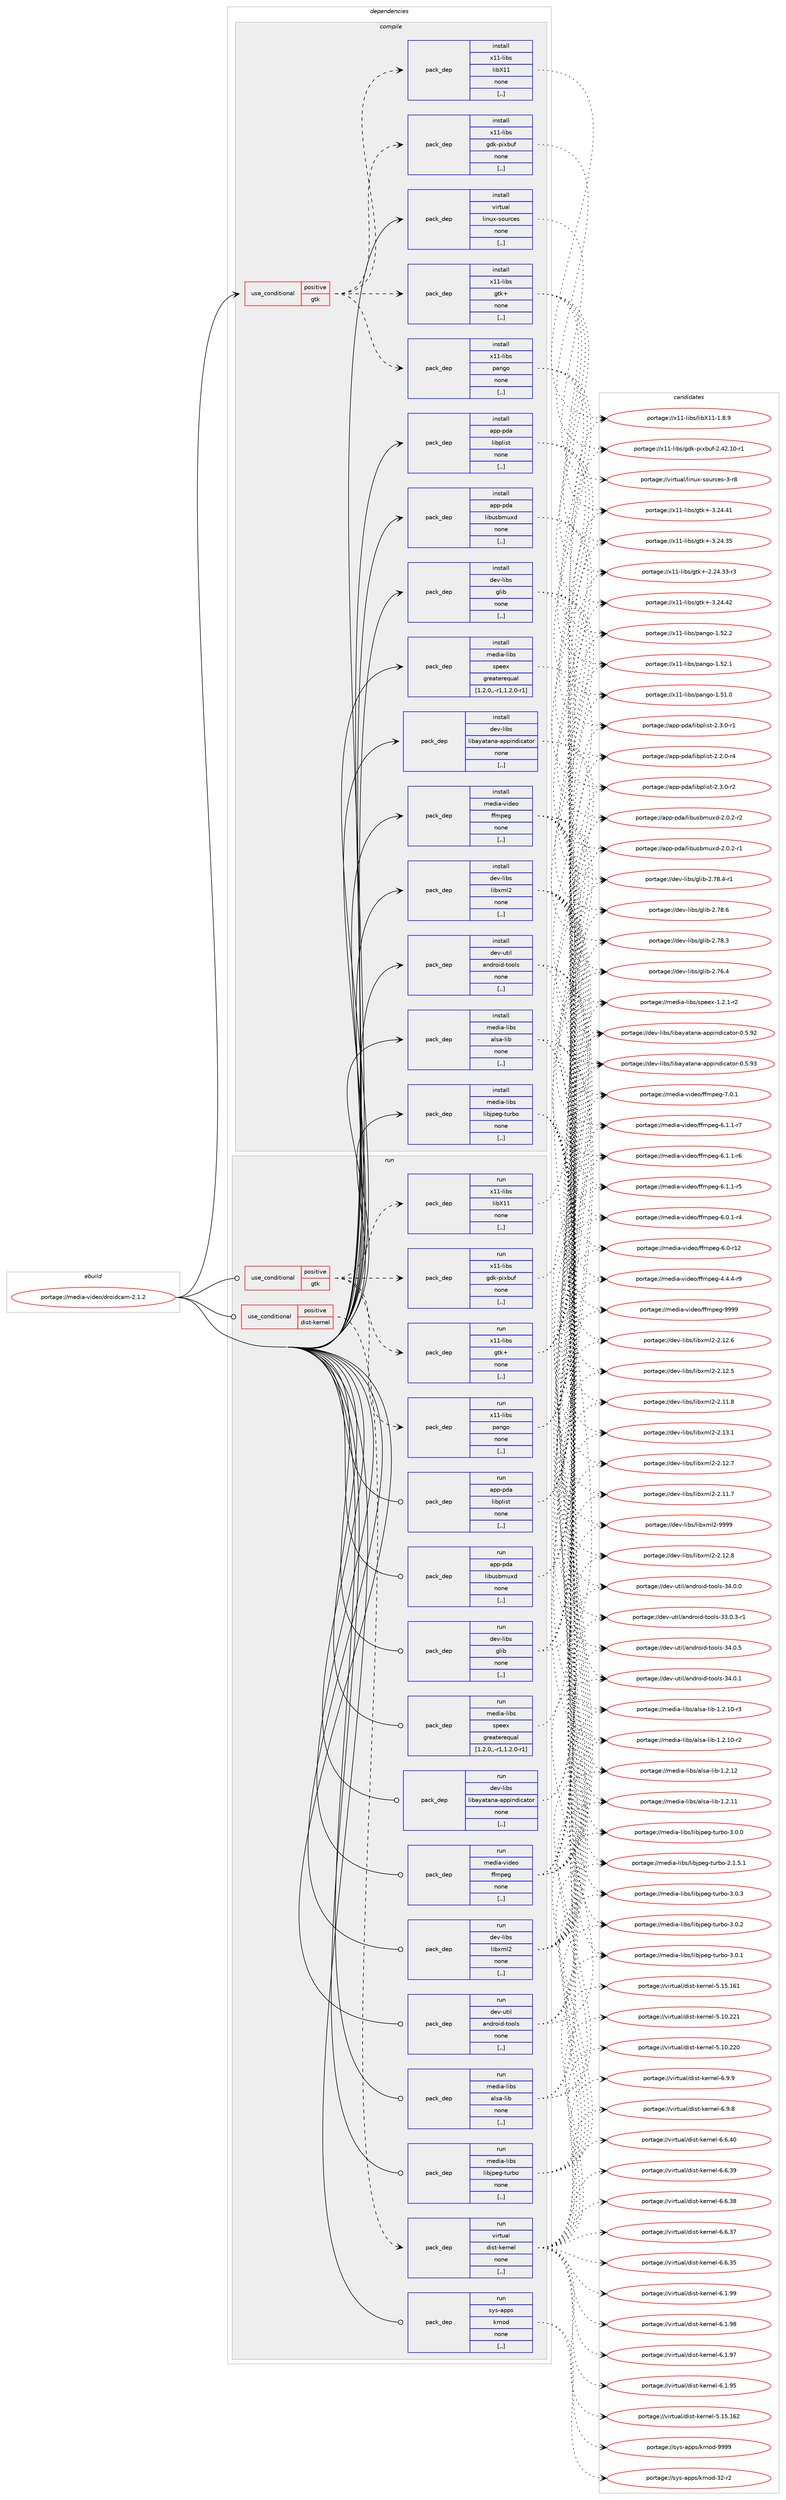 digraph prolog {

# *************
# Graph options
# *************

newrank=true;
concentrate=true;
compound=true;
graph [rankdir=LR,fontname=Helvetica,fontsize=10,ranksep=1.5];#, ranksep=2.5, nodesep=0.2];
edge  [arrowhead=vee];
node  [fontname=Helvetica,fontsize=10];

# **********
# The ebuild
# **********

subgraph cluster_leftcol {
color=gray;
rank=same;
label=<<i>ebuild</i>>;
id [label="portage://media-video/droidcam-2.1.2", color=red, width=4, href="../media-video/droidcam-2.1.2.svg"];
}

# ****************
# The dependencies
# ****************

subgraph cluster_midcol {
color=gray;
label=<<i>dependencies</i>>;
subgraph cluster_compile {
fillcolor="#eeeeee";
style=filled;
label=<<i>compile</i>>;
subgraph cond82043 {
dependency323003 [label=<<TABLE BORDER="0" CELLBORDER="1" CELLSPACING="0" CELLPADDING="4"><TR><TD ROWSPAN="3" CELLPADDING="10">use_conditional</TD></TR><TR><TD>positive</TD></TR><TR><TD>gtk</TD></TR></TABLE>>, shape=none, color=red];
subgraph pack238445 {
dependency323004 [label=<<TABLE BORDER="0" CELLBORDER="1" CELLSPACING="0" CELLPADDING="4" WIDTH="220"><TR><TD ROWSPAN="6" CELLPADDING="30">pack_dep</TD></TR><TR><TD WIDTH="110">install</TD></TR><TR><TD>x11-libs</TD></TR><TR><TD>gdk-pixbuf</TD></TR><TR><TD>none</TD></TR><TR><TD>[,,]</TD></TR></TABLE>>, shape=none, color=blue];
}
dependency323003:e -> dependency323004:w [weight=20,style="dashed",arrowhead="vee"];
subgraph pack238446 {
dependency323005 [label=<<TABLE BORDER="0" CELLBORDER="1" CELLSPACING="0" CELLPADDING="4" WIDTH="220"><TR><TD ROWSPAN="6" CELLPADDING="30">pack_dep</TD></TR><TR><TD WIDTH="110">install</TD></TR><TR><TD>x11-libs</TD></TR><TR><TD>gtk+</TD></TR><TR><TD>none</TD></TR><TR><TD>[,,]</TD></TR></TABLE>>, shape=none, color=blue];
}
dependency323003:e -> dependency323005:w [weight=20,style="dashed",arrowhead="vee"];
subgraph pack238447 {
dependency323006 [label=<<TABLE BORDER="0" CELLBORDER="1" CELLSPACING="0" CELLPADDING="4" WIDTH="220"><TR><TD ROWSPAN="6" CELLPADDING="30">pack_dep</TD></TR><TR><TD WIDTH="110">install</TD></TR><TR><TD>x11-libs</TD></TR><TR><TD>libX11</TD></TR><TR><TD>none</TD></TR><TR><TD>[,,]</TD></TR></TABLE>>, shape=none, color=blue];
}
dependency323003:e -> dependency323006:w [weight=20,style="dashed",arrowhead="vee"];
subgraph pack238448 {
dependency323007 [label=<<TABLE BORDER="0" CELLBORDER="1" CELLSPACING="0" CELLPADDING="4" WIDTH="220"><TR><TD ROWSPAN="6" CELLPADDING="30">pack_dep</TD></TR><TR><TD WIDTH="110">install</TD></TR><TR><TD>x11-libs</TD></TR><TR><TD>pango</TD></TR><TR><TD>none</TD></TR><TR><TD>[,,]</TD></TR></TABLE>>, shape=none, color=blue];
}
dependency323003:e -> dependency323007:w [weight=20,style="dashed",arrowhead="vee"];
}
id:e -> dependency323003:w [weight=20,style="solid",arrowhead="vee"];
subgraph pack238449 {
dependency323008 [label=<<TABLE BORDER="0" CELLBORDER="1" CELLSPACING="0" CELLPADDING="4" WIDTH="220"><TR><TD ROWSPAN="6" CELLPADDING="30">pack_dep</TD></TR><TR><TD WIDTH="110">install</TD></TR><TR><TD>app-pda</TD></TR><TR><TD>libplist</TD></TR><TR><TD>none</TD></TR><TR><TD>[,,]</TD></TR></TABLE>>, shape=none, color=blue];
}
id:e -> dependency323008:w [weight=20,style="solid",arrowhead="vee"];
subgraph pack238450 {
dependency323009 [label=<<TABLE BORDER="0" CELLBORDER="1" CELLSPACING="0" CELLPADDING="4" WIDTH="220"><TR><TD ROWSPAN="6" CELLPADDING="30">pack_dep</TD></TR><TR><TD WIDTH="110">install</TD></TR><TR><TD>app-pda</TD></TR><TR><TD>libusbmuxd</TD></TR><TR><TD>none</TD></TR><TR><TD>[,,]</TD></TR></TABLE>>, shape=none, color=blue];
}
id:e -> dependency323009:w [weight=20,style="solid",arrowhead="vee"];
subgraph pack238451 {
dependency323010 [label=<<TABLE BORDER="0" CELLBORDER="1" CELLSPACING="0" CELLPADDING="4" WIDTH="220"><TR><TD ROWSPAN="6" CELLPADDING="30">pack_dep</TD></TR><TR><TD WIDTH="110">install</TD></TR><TR><TD>dev-libs</TD></TR><TR><TD>glib</TD></TR><TR><TD>none</TD></TR><TR><TD>[,,]</TD></TR></TABLE>>, shape=none, color=blue];
}
id:e -> dependency323010:w [weight=20,style="solid",arrowhead="vee"];
subgraph pack238452 {
dependency323011 [label=<<TABLE BORDER="0" CELLBORDER="1" CELLSPACING="0" CELLPADDING="4" WIDTH="220"><TR><TD ROWSPAN="6" CELLPADDING="30">pack_dep</TD></TR><TR><TD WIDTH="110">install</TD></TR><TR><TD>dev-libs</TD></TR><TR><TD>libayatana-appindicator</TD></TR><TR><TD>none</TD></TR><TR><TD>[,,]</TD></TR></TABLE>>, shape=none, color=blue];
}
id:e -> dependency323011:w [weight=20,style="solid",arrowhead="vee"];
subgraph pack238453 {
dependency323012 [label=<<TABLE BORDER="0" CELLBORDER="1" CELLSPACING="0" CELLPADDING="4" WIDTH="220"><TR><TD ROWSPAN="6" CELLPADDING="30">pack_dep</TD></TR><TR><TD WIDTH="110">install</TD></TR><TR><TD>dev-libs</TD></TR><TR><TD>libxml2</TD></TR><TR><TD>none</TD></TR><TR><TD>[,,]</TD></TR></TABLE>>, shape=none, color=blue];
}
id:e -> dependency323012:w [weight=20,style="solid",arrowhead="vee"];
subgraph pack238454 {
dependency323013 [label=<<TABLE BORDER="0" CELLBORDER="1" CELLSPACING="0" CELLPADDING="4" WIDTH="220"><TR><TD ROWSPAN="6" CELLPADDING="30">pack_dep</TD></TR><TR><TD WIDTH="110">install</TD></TR><TR><TD>dev-util</TD></TR><TR><TD>android-tools</TD></TR><TR><TD>none</TD></TR><TR><TD>[,,]</TD></TR></TABLE>>, shape=none, color=blue];
}
id:e -> dependency323013:w [weight=20,style="solid",arrowhead="vee"];
subgraph pack238455 {
dependency323014 [label=<<TABLE BORDER="0" CELLBORDER="1" CELLSPACING="0" CELLPADDING="4" WIDTH="220"><TR><TD ROWSPAN="6" CELLPADDING="30">pack_dep</TD></TR><TR><TD WIDTH="110">install</TD></TR><TR><TD>media-libs</TD></TR><TR><TD>alsa-lib</TD></TR><TR><TD>none</TD></TR><TR><TD>[,,]</TD></TR></TABLE>>, shape=none, color=blue];
}
id:e -> dependency323014:w [weight=20,style="solid",arrowhead="vee"];
subgraph pack238456 {
dependency323015 [label=<<TABLE BORDER="0" CELLBORDER="1" CELLSPACING="0" CELLPADDING="4" WIDTH="220"><TR><TD ROWSPAN="6" CELLPADDING="30">pack_dep</TD></TR><TR><TD WIDTH="110">install</TD></TR><TR><TD>media-libs</TD></TR><TR><TD>libjpeg-turbo</TD></TR><TR><TD>none</TD></TR><TR><TD>[,,]</TD></TR></TABLE>>, shape=none, color=blue];
}
id:e -> dependency323015:w [weight=20,style="solid",arrowhead="vee"];
subgraph pack238457 {
dependency323016 [label=<<TABLE BORDER="0" CELLBORDER="1" CELLSPACING="0" CELLPADDING="4" WIDTH="220"><TR><TD ROWSPAN="6" CELLPADDING="30">pack_dep</TD></TR><TR><TD WIDTH="110">install</TD></TR><TR><TD>media-libs</TD></TR><TR><TD>speex</TD></TR><TR><TD>greaterequal</TD></TR><TR><TD>[1.2.0,,-r1,1.2.0-r1]</TD></TR></TABLE>>, shape=none, color=blue];
}
id:e -> dependency323016:w [weight=20,style="solid",arrowhead="vee"];
subgraph pack238458 {
dependency323017 [label=<<TABLE BORDER="0" CELLBORDER="1" CELLSPACING="0" CELLPADDING="4" WIDTH="220"><TR><TD ROWSPAN="6" CELLPADDING="30">pack_dep</TD></TR><TR><TD WIDTH="110">install</TD></TR><TR><TD>media-video</TD></TR><TR><TD>ffmpeg</TD></TR><TR><TD>none</TD></TR><TR><TD>[,,]</TD></TR></TABLE>>, shape=none, color=blue];
}
id:e -> dependency323017:w [weight=20,style="solid",arrowhead="vee"];
subgraph pack238459 {
dependency323018 [label=<<TABLE BORDER="0" CELLBORDER="1" CELLSPACING="0" CELLPADDING="4" WIDTH="220"><TR><TD ROWSPAN="6" CELLPADDING="30">pack_dep</TD></TR><TR><TD WIDTH="110">install</TD></TR><TR><TD>virtual</TD></TR><TR><TD>linux-sources</TD></TR><TR><TD>none</TD></TR><TR><TD>[,,]</TD></TR></TABLE>>, shape=none, color=blue];
}
id:e -> dependency323018:w [weight=20,style="solid",arrowhead="vee"];
}
subgraph cluster_compileandrun {
fillcolor="#eeeeee";
style=filled;
label=<<i>compile and run</i>>;
}
subgraph cluster_run {
fillcolor="#eeeeee";
style=filled;
label=<<i>run</i>>;
subgraph cond82044 {
dependency323019 [label=<<TABLE BORDER="0" CELLBORDER="1" CELLSPACING="0" CELLPADDING="4"><TR><TD ROWSPAN="3" CELLPADDING="10">use_conditional</TD></TR><TR><TD>positive</TD></TR><TR><TD>dist-kernel</TD></TR></TABLE>>, shape=none, color=red];
subgraph pack238460 {
dependency323020 [label=<<TABLE BORDER="0" CELLBORDER="1" CELLSPACING="0" CELLPADDING="4" WIDTH="220"><TR><TD ROWSPAN="6" CELLPADDING="30">pack_dep</TD></TR><TR><TD WIDTH="110">run</TD></TR><TR><TD>virtual</TD></TR><TR><TD>dist-kernel</TD></TR><TR><TD>none</TD></TR><TR><TD>[,,]</TD></TR></TABLE>>, shape=none, color=blue];
}
dependency323019:e -> dependency323020:w [weight=20,style="dashed",arrowhead="vee"];
}
id:e -> dependency323019:w [weight=20,style="solid",arrowhead="odot"];
subgraph cond82045 {
dependency323021 [label=<<TABLE BORDER="0" CELLBORDER="1" CELLSPACING="0" CELLPADDING="4"><TR><TD ROWSPAN="3" CELLPADDING="10">use_conditional</TD></TR><TR><TD>positive</TD></TR><TR><TD>gtk</TD></TR></TABLE>>, shape=none, color=red];
subgraph pack238461 {
dependency323022 [label=<<TABLE BORDER="0" CELLBORDER="1" CELLSPACING="0" CELLPADDING="4" WIDTH="220"><TR><TD ROWSPAN="6" CELLPADDING="30">pack_dep</TD></TR><TR><TD WIDTH="110">run</TD></TR><TR><TD>x11-libs</TD></TR><TR><TD>gdk-pixbuf</TD></TR><TR><TD>none</TD></TR><TR><TD>[,,]</TD></TR></TABLE>>, shape=none, color=blue];
}
dependency323021:e -> dependency323022:w [weight=20,style="dashed",arrowhead="vee"];
subgraph pack238462 {
dependency323023 [label=<<TABLE BORDER="0" CELLBORDER="1" CELLSPACING="0" CELLPADDING="4" WIDTH="220"><TR><TD ROWSPAN="6" CELLPADDING="30">pack_dep</TD></TR><TR><TD WIDTH="110">run</TD></TR><TR><TD>x11-libs</TD></TR><TR><TD>gtk+</TD></TR><TR><TD>none</TD></TR><TR><TD>[,,]</TD></TR></TABLE>>, shape=none, color=blue];
}
dependency323021:e -> dependency323023:w [weight=20,style="dashed",arrowhead="vee"];
subgraph pack238463 {
dependency323024 [label=<<TABLE BORDER="0" CELLBORDER="1" CELLSPACING="0" CELLPADDING="4" WIDTH="220"><TR><TD ROWSPAN="6" CELLPADDING="30">pack_dep</TD></TR><TR><TD WIDTH="110">run</TD></TR><TR><TD>x11-libs</TD></TR><TR><TD>libX11</TD></TR><TR><TD>none</TD></TR><TR><TD>[,,]</TD></TR></TABLE>>, shape=none, color=blue];
}
dependency323021:e -> dependency323024:w [weight=20,style="dashed",arrowhead="vee"];
subgraph pack238464 {
dependency323025 [label=<<TABLE BORDER="0" CELLBORDER="1" CELLSPACING="0" CELLPADDING="4" WIDTH="220"><TR><TD ROWSPAN="6" CELLPADDING="30">pack_dep</TD></TR><TR><TD WIDTH="110">run</TD></TR><TR><TD>x11-libs</TD></TR><TR><TD>pango</TD></TR><TR><TD>none</TD></TR><TR><TD>[,,]</TD></TR></TABLE>>, shape=none, color=blue];
}
dependency323021:e -> dependency323025:w [weight=20,style="dashed",arrowhead="vee"];
}
id:e -> dependency323021:w [weight=20,style="solid",arrowhead="odot"];
subgraph pack238465 {
dependency323026 [label=<<TABLE BORDER="0" CELLBORDER="1" CELLSPACING="0" CELLPADDING="4" WIDTH="220"><TR><TD ROWSPAN="6" CELLPADDING="30">pack_dep</TD></TR><TR><TD WIDTH="110">run</TD></TR><TR><TD>app-pda</TD></TR><TR><TD>libplist</TD></TR><TR><TD>none</TD></TR><TR><TD>[,,]</TD></TR></TABLE>>, shape=none, color=blue];
}
id:e -> dependency323026:w [weight=20,style="solid",arrowhead="odot"];
subgraph pack238466 {
dependency323027 [label=<<TABLE BORDER="0" CELLBORDER="1" CELLSPACING="0" CELLPADDING="4" WIDTH="220"><TR><TD ROWSPAN="6" CELLPADDING="30">pack_dep</TD></TR><TR><TD WIDTH="110">run</TD></TR><TR><TD>app-pda</TD></TR><TR><TD>libusbmuxd</TD></TR><TR><TD>none</TD></TR><TR><TD>[,,]</TD></TR></TABLE>>, shape=none, color=blue];
}
id:e -> dependency323027:w [weight=20,style="solid",arrowhead="odot"];
subgraph pack238467 {
dependency323028 [label=<<TABLE BORDER="0" CELLBORDER="1" CELLSPACING="0" CELLPADDING="4" WIDTH="220"><TR><TD ROWSPAN="6" CELLPADDING="30">pack_dep</TD></TR><TR><TD WIDTH="110">run</TD></TR><TR><TD>dev-libs</TD></TR><TR><TD>glib</TD></TR><TR><TD>none</TD></TR><TR><TD>[,,]</TD></TR></TABLE>>, shape=none, color=blue];
}
id:e -> dependency323028:w [weight=20,style="solid",arrowhead="odot"];
subgraph pack238468 {
dependency323029 [label=<<TABLE BORDER="0" CELLBORDER="1" CELLSPACING="0" CELLPADDING="4" WIDTH="220"><TR><TD ROWSPAN="6" CELLPADDING="30">pack_dep</TD></TR><TR><TD WIDTH="110">run</TD></TR><TR><TD>dev-libs</TD></TR><TR><TD>libayatana-appindicator</TD></TR><TR><TD>none</TD></TR><TR><TD>[,,]</TD></TR></TABLE>>, shape=none, color=blue];
}
id:e -> dependency323029:w [weight=20,style="solid",arrowhead="odot"];
subgraph pack238469 {
dependency323030 [label=<<TABLE BORDER="0" CELLBORDER="1" CELLSPACING="0" CELLPADDING="4" WIDTH="220"><TR><TD ROWSPAN="6" CELLPADDING="30">pack_dep</TD></TR><TR><TD WIDTH="110">run</TD></TR><TR><TD>dev-libs</TD></TR><TR><TD>libxml2</TD></TR><TR><TD>none</TD></TR><TR><TD>[,,]</TD></TR></TABLE>>, shape=none, color=blue];
}
id:e -> dependency323030:w [weight=20,style="solid",arrowhead="odot"];
subgraph pack238470 {
dependency323031 [label=<<TABLE BORDER="0" CELLBORDER="1" CELLSPACING="0" CELLPADDING="4" WIDTH="220"><TR><TD ROWSPAN="6" CELLPADDING="30">pack_dep</TD></TR><TR><TD WIDTH="110">run</TD></TR><TR><TD>dev-util</TD></TR><TR><TD>android-tools</TD></TR><TR><TD>none</TD></TR><TR><TD>[,,]</TD></TR></TABLE>>, shape=none, color=blue];
}
id:e -> dependency323031:w [weight=20,style="solid",arrowhead="odot"];
subgraph pack238471 {
dependency323032 [label=<<TABLE BORDER="0" CELLBORDER="1" CELLSPACING="0" CELLPADDING="4" WIDTH="220"><TR><TD ROWSPAN="6" CELLPADDING="30">pack_dep</TD></TR><TR><TD WIDTH="110">run</TD></TR><TR><TD>media-libs</TD></TR><TR><TD>alsa-lib</TD></TR><TR><TD>none</TD></TR><TR><TD>[,,]</TD></TR></TABLE>>, shape=none, color=blue];
}
id:e -> dependency323032:w [weight=20,style="solid",arrowhead="odot"];
subgraph pack238472 {
dependency323033 [label=<<TABLE BORDER="0" CELLBORDER="1" CELLSPACING="0" CELLPADDING="4" WIDTH="220"><TR><TD ROWSPAN="6" CELLPADDING="30">pack_dep</TD></TR><TR><TD WIDTH="110">run</TD></TR><TR><TD>media-libs</TD></TR><TR><TD>libjpeg-turbo</TD></TR><TR><TD>none</TD></TR><TR><TD>[,,]</TD></TR></TABLE>>, shape=none, color=blue];
}
id:e -> dependency323033:w [weight=20,style="solid",arrowhead="odot"];
subgraph pack238473 {
dependency323034 [label=<<TABLE BORDER="0" CELLBORDER="1" CELLSPACING="0" CELLPADDING="4" WIDTH="220"><TR><TD ROWSPAN="6" CELLPADDING="30">pack_dep</TD></TR><TR><TD WIDTH="110">run</TD></TR><TR><TD>media-libs</TD></TR><TR><TD>speex</TD></TR><TR><TD>greaterequal</TD></TR><TR><TD>[1.2.0,,-r1,1.2.0-r1]</TD></TR></TABLE>>, shape=none, color=blue];
}
id:e -> dependency323034:w [weight=20,style="solid",arrowhead="odot"];
subgraph pack238474 {
dependency323035 [label=<<TABLE BORDER="0" CELLBORDER="1" CELLSPACING="0" CELLPADDING="4" WIDTH="220"><TR><TD ROWSPAN="6" CELLPADDING="30">pack_dep</TD></TR><TR><TD WIDTH="110">run</TD></TR><TR><TD>media-video</TD></TR><TR><TD>ffmpeg</TD></TR><TR><TD>none</TD></TR><TR><TD>[,,]</TD></TR></TABLE>>, shape=none, color=blue];
}
id:e -> dependency323035:w [weight=20,style="solid",arrowhead="odot"];
subgraph pack238475 {
dependency323036 [label=<<TABLE BORDER="0" CELLBORDER="1" CELLSPACING="0" CELLPADDING="4" WIDTH="220"><TR><TD ROWSPAN="6" CELLPADDING="30">pack_dep</TD></TR><TR><TD WIDTH="110">run</TD></TR><TR><TD>sys-apps</TD></TR><TR><TD>kmod</TD></TR><TR><TD>none</TD></TR><TR><TD>[,,]</TD></TR></TABLE>>, shape=none, color=blue];
}
id:e -> dependency323036:w [weight=20,style="solid",arrowhead="odot"];
}
}

# **************
# The candidates
# **************

subgraph cluster_choices {
rank=same;
color=gray;
label=<<i>candidates</i>>;

subgraph choice238445 {
color=black;
nodesep=1;
choice1204949451081059811547103100107451121051209811710245504652504649484511449 [label="portage://x11-libs/gdk-pixbuf-2.42.10-r1", color=red, width=4,href="../x11-libs/gdk-pixbuf-2.42.10-r1.svg"];
dependency323004:e -> choice1204949451081059811547103100107451121051209811710245504652504649484511449:w [style=dotted,weight="100"];
}
subgraph choice238446 {
color=black;
nodesep=1;
choice1204949451081059811547103116107434551465052465250 [label="portage://x11-libs/gtk+-3.24.42", color=red, width=4,href="../x11-libs/gtk+-3.24.42.svg"];
choice1204949451081059811547103116107434551465052465249 [label="portage://x11-libs/gtk+-3.24.41", color=red, width=4,href="../x11-libs/gtk+-3.24.41.svg"];
choice1204949451081059811547103116107434551465052465153 [label="portage://x11-libs/gtk+-3.24.35", color=red, width=4,href="../x11-libs/gtk+-3.24.35.svg"];
choice12049494510810598115471031161074345504650524651514511451 [label="portage://x11-libs/gtk+-2.24.33-r3", color=red, width=4,href="../x11-libs/gtk+-2.24.33-r3.svg"];
dependency323005:e -> choice1204949451081059811547103116107434551465052465250:w [style=dotted,weight="100"];
dependency323005:e -> choice1204949451081059811547103116107434551465052465249:w [style=dotted,weight="100"];
dependency323005:e -> choice1204949451081059811547103116107434551465052465153:w [style=dotted,weight="100"];
dependency323005:e -> choice12049494510810598115471031161074345504650524651514511451:w [style=dotted,weight="100"];
}
subgraph choice238447 {
color=black;
nodesep=1;
choice120494945108105981154710810598884949454946564657 [label="portage://x11-libs/libX11-1.8.9", color=red, width=4,href="../x11-libs/libX11-1.8.9.svg"];
dependency323006:e -> choice120494945108105981154710810598884949454946564657:w [style=dotted,weight="100"];
}
subgraph choice238448 {
color=black;
nodesep=1;
choice12049494510810598115471129711010311145494653504650 [label="portage://x11-libs/pango-1.52.2", color=red, width=4,href="../x11-libs/pango-1.52.2.svg"];
choice12049494510810598115471129711010311145494653504649 [label="portage://x11-libs/pango-1.52.1", color=red, width=4,href="../x11-libs/pango-1.52.1.svg"];
choice12049494510810598115471129711010311145494653494648 [label="portage://x11-libs/pango-1.51.0", color=red, width=4,href="../x11-libs/pango-1.51.0.svg"];
dependency323007:e -> choice12049494510810598115471129711010311145494653504650:w [style=dotted,weight="100"];
dependency323007:e -> choice12049494510810598115471129711010311145494653504649:w [style=dotted,weight="100"];
dependency323007:e -> choice12049494510810598115471129711010311145494653494648:w [style=dotted,weight="100"];
}
subgraph choice238449 {
color=black;
nodesep=1;
choice97112112451121009747108105981121081051151164550465146484511450 [label="portage://app-pda/libplist-2.3.0-r2", color=red, width=4,href="../app-pda/libplist-2.3.0-r2.svg"];
choice97112112451121009747108105981121081051151164550465146484511449 [label="portage://app-pda/libplist-2.3.0-r1", color=red, width=4,href="../app-pda/libplist-2.3.0-r1.svg"];
choice97112112451121009747108105981121081051151164550465046484511452 [label="portage://app-pda/libplist-2.2.0-r4", color=red, width=4,href="../app-pda/libplist-2.2.0-r4.svg"];
dependency323008:e -> choice97112112451121009747108105981121081051151164550465146484511450:w [style=dotted,weight="100"];
dependency323008:e -> choice97112112451121009747108105981121081051151164550465146484511449:w [style=dotted,weight="100"];
dependency323008:e -> choice97112112451121009747108105981121081051151164550465046484511452:w [style=dotted,weight="100"];
}
subgraph choice238450 {
color=black;
nodesep=1;
choice9711211245112100974710810598117115981091171201004550464846504511450 [label="portage://app-pda/libusbmuxd-2.0.2-r2", color=red, width=4,href="../app-pda/libusbmuxd-2.0.2-r2.svg"];
choice9711211245112100974710810598117115981091171201004550464846504511449 [label="portage://app-pda/libusbmuxd-2.0.2-r1", color=red, width=4,href="../app-pda/libusbmuxd-2.0.2-r1.svg"];
dependency323009:e -> choice9711211245112100974710810598117115981091171201004550464846504511450:w [style=dotted,weight="100"];
dependency323009:e -> choice9711211245112100974710810598117115981091171201004550464846504511449:w [style=dotted,weight="100"];
}
subgraph choice238451 {
color=black;
nodesep=1;
choice1001011184510810598115471031081059845504655564654 [label="portage://dev-libs/glib-2.78.6", color=red, width=4,href="../dev-libs/glib-2.78.6.svg"];
choice10010111845108105981154710310810598455046555646524511449 [label="portage://dev-libs/glib-2.78.4-r1", color=red, width=4,href="../dev-libs/glib-2.78.4-r1.svg"];
choice1001011184510810598115471031081059845504655564651 [label="portage://dev-libs/glib-2.78.3", color=red, width=4,href="../dev-libs/glib-2.78.3.svg"];
choice1001011184510810598115471031081059845504655544652 [label="portage://dev-libs/glib-2.76.4", color=red, width=4,href="../dev-libs/glib-2.76.4.svg"];
dependency323010:e -> choice1001011184510810598115471031081059845504655564654:w [style=dotted,weight="100"];
dependency323010:e -> choice10010111845108105981154710310810598455046555646524511449:w [style=dotted,weight="100"];
dependency323010:e -> choice1001011184510810598115471031081059845504655564651:w [style=dotted,weight="100"];
dependency323010:e -> choice1001011184510810598115471031081059845504655544652:w [style=dotted,weight="100"];
}
subgraph choice238452 {
color=black;
nodesep=1;
choice10010111845108105981154710810598971219711697110974597112112105110100105999711611111445484653465751 [label="portage://dev-libs/libayatana-appindicator-0.5.93", color=red, width=4,href="../dev-libs/libayatana-appindicator-0.5.93.svg"];
choice10010111845108105981154710810598971219711697110974597112112105110100105999711611111445484653465750 [label="portage://dev-libs/libayatana-appindicator-0.5.92", color=red, width=4,href="../dev-libs/libayatana-appindicator-0.5.92.svg"];
dependency323011:e -> choice10010111845108105981154710810598971219711697110974597112112105110100105999711611111445484653465751:w [style=dotted,weight="100"];
dependency323011:e -> choice10010111845108105981154710810598971219711697110974597112112105110100105999711611111445484653465750:w [style=dotted,weight="100"];
}
subgraph choice238453 {
color=black;
nodesep=1;
choice10010111845108105981154710810598120109108504557575757 [label="portage://dev-libs/libxml2-9999", color=red, width=4,href="../dev-libs/libxml2-9999.svg"];
choice100101118451081059811547108105981201091085045504649514649 [label="portage://dev-libs/libxml2-2.13.1", color=red, width=4,href="../dev-libs/libxml2-2.13.1.svg"];
choice100101118451081059811547108105981201091085045504649504656 [label="portage://dev-libs/libxml2-2.12.8", color=red, width=4,href="../dev-libs/libxml2-2.12.8.svg"];
choice100101118451081059811547108105981201091085045504649504655 [label="portage://dev-libs/libxml2-2.12.7", color=red, width=4,href="../dev-libs/libxml2-2.12.7.svg"];
choice100101118451081059811547108105981201091085045504649504654 [label="portage://dev-libs/libxml2-2.12.6", color=red, width=4,href="../dev-libs/libxml2-2.12.6.svg"];
choice100101118451081059811547108105981201091085045504649504653 [label="portage://dev-libs/libxml2-2.12.5", color=red, width=4,href="../dev-libs/libxml2-2.12.5.svg"];
choice100101118451081059811547108105981201091085045504649494656 [label="portage://dev-libs/libxml2-2.11.8", color=red, width=4,href="../dev-libs/libxml2-2.11.8.svg"];
choice100101118451081059811547108105981201091085045504649494655 [label="portage://dev-libs/libxml2-2.11.7", color=red, width=4,href="../dev-libs/libxml2-2.11.7.svg"];
dependency323012:e -> choice10010111845108105981154710810598120109108504557575757:w [style=dotted,weight="100"];
dependency323012:e -> choice100101118451081059811547108105981201091085045504649514649:w [style=dotted,weight="100"];
dependency323012:e -> choice100101118451081059811547108105981201091085045504649504656:w [style=dotted,weight="100"];
dependency323012:e -> choice100101118451081059811547108105981201091085045504649504655:w [style=dotted,weight="100"];
dependency323012:e -> choice100101118451081059811547108105981201091085045504649504654:w [style=dotted,weight="100"];
dependency323012:e -> choice100101118451081059811547108105981201091085045504649504653:w [style=dotted,weight="100"];
dependency323012:e -> choice100101118451081059811547108105981201091085045504649494656:w [style=dotted,weight="100"];
dependency323012:e -> choice100101118451081059811547108105981201091085045504649494655:w [style=dotted,weight="100"];
}
subgraph choice238454 {
color=black;
nodesep=1;
choice1001011184511711610510847971101001141111051004511611111110811545515246484653 [label="portage://dev-util/android-tools-34.0.5", color=red, width=4,href="../dev-util/android-tools-34.0.5.svg"];
choice1001011184511711610510847971101001141111051004511611111110811545515246484649 [label="portage://dev-util/android-tools-34.0.1", color=red, width=4,href="../dev-util/android-tools-34.0.1.svg"];
choice1001011184511711610510847971101001141111051004511611111110811545515246484648 [label="portage://dev-util/android-tools-34.0.0", color=red, width=4,href="../dev-util/android-tools-34.0.0.svg"];
choice10010111845117116105108479711010011411110510045116111111108115455151464846514511449 [label="portage://dev-util/android-tools-33.0.3-r1", color=red, width=4,href="../dev-util/android-tools-33.0.3-r1.svg"];
dependency323013:e -> choice1001011184511711610510847971101001141111051004511611111110811545515246484653:w [style=dotted,weight="100"];
dependency323013:e -> choice1001011184511711610510847971101001141111051004511611111110811545515246484649:w [style=dotted,weight="100"];
dependency323013:e -> choice1001011184511711610510847971101001141111051004511611111110811545515246484648:w [style=dotted,weight="100"];
dependency323013:e -> choice10010111845117116105108479711010011411110510045116111111108115455151464846514511449:w [style=dotted,weight="100"];
}
subgraph choice238455 {
color=black;
nodesep=1;
choice109101100105974510810598115479710811597451081059845494650464950 [label="portage://media-libs/alsa-lib-1.2.12", color=red, width=4,href="../media-libs/alsa-lib-1.2.12.svg"];
choice109101100105974510810598115479710811597451081059845494650464949 [label="portage://media-libs/alsa-lib-1.2.11", color=red, width=4,href="../media-libs/alsa-lib-1.2.11.svg"];
choice1091011001059745108105981154797108115974510810598454946504649484511451 [label="portage://media-libs/alsa-lib-1.2.10-r3", color=red, width=4,href="../media-libs/alsa-lib-1.2.10-r3.svg"];
choice1091011001059745108105981154797108115974510810598454946504649484511450 [label="portage://media-libs/alsa-lib-1.2.10-r2", color=red, width=4,href="../media-libs/alsa-lib-1.2.10-r2.svg"];
dependency323014:e -> choice109101100105974510810598115479710811597451081059845494650464950:w [style=dotted,weight="100"];
dependency323014:e -> choice109101100105974510810598115479710811597451081059845494650464949:w [style=dotted,weight="100"];
dependency323014:e -> choice1091011001059745108105981154797108115974510810598454946504649484511451:w [style=dotted,weight="100"];
dependency323014:e -> choice1091011001059745108105981154797108115974510810598454946504649484511450:w [style=dotted,weight="100"];
}
subgraph choice238456 {
color=black;
nodesep=1;
choice10910110010597451081059811547108105981061121011034511611711498111455146484651 [label="portage://media-libs/libjpeg-turbo-3.0.3", color=red, width=4,href="../media-libs/libjpeg-turbo-3.0.3.svg"];
choice10910110010597451081059811547108105981061121011034511611711498111455146484650 [label="portage://media-libs/libjpeg-turbo-3.0.2", color=red, width=4,href="../media-libs/libjpeg-turbo-3.0.2.svg"];
choice10910110010597451081059811547108105981061121011034511611711498111455146484649 [label="portage://media-libs/libjpeg-turbo-3.0.1", color=red, width=4,href="../media-libs/libjpeg-turbo-3.0.1.svg"];
choice10910110010597451081059811547108105981061121011034511611711498111455146484648 [label="portage://media-libs/libjpeg-turbo-3.0.0", color=red, width=4,href="../media-libs/libjpeg-turbo-3.0.0.svg"];
choice109101100105974510810598115471081059810611210110345116117114981114550464946534649 [label="portage://media-libs/libjpeg-turbo-2.1.5.1", color=red, width=4,href="../media-libs/libjpeg-turbo-2.1.5.1.svg"];
dependency323015:e -> choice10910110010597451081059811547108105981061121011034511611711498111455146484651:w [style=dotted,weight="100"];
dependency323015:e -> choice10910110010597451081059811547108105981061121011034511611711498111455146484650:w [style=dotted,weight="100"];
dependency323015:e -> choice10910110010597451081059811547108105981061121011034511611711498111455146484649:w [style=dotted,weight="100"];
dependency323015:e -> choice10910110010597451081059811547108105981061121011034511611711498111455146484648:w [style=dotted,weight="100"];
dependency323015:e -> choice109101100105974510810598115471081059810611210110345116117114981114550464946534649:w [style=dotted,weight="100"];
}
subgraph choice238457 {
color=black;
nodesep=1;
choice109101100105974510810598115471151121011011204549465046494511450 [label="portage://media-libs/speex-1.2.1-r2", color=red, width=4,href="../media-libs/speex-1.2.1-r2.svg"];
dependency323016:e -> choice109101100105974510810598115471151121011011204549465046494511450:w [style=dotted,weight="100"];
}
subgraph choice238458 {
color=black;
nodesep=1;
choice1091011001059745118105100101111471021021091121011034557575757 [label="portage://media-video/ffmpeg-9999", color=red, width=4,href="../media-video/ffmpeg-9999.svg"];
choice109101100105974511810510010111147102102109112101103455546484649 [label="portage://media-video/ffmpeg-7.0.1", color=red, width=4,href="../media-video/ffmpeg-7.0.1.svg"];
choice1091011001059745118105100101111471021021091121011034554464946494511455 [label="portage://media-video/ffmpeg-6.1.1-r7", color=red, width=4,href="../media-video/ffmpeg-6.1.1-r7.svg"];
choice1091011001059745118105100101111471021021091121011034554464946494511454 [label="portage://media-video/ffmpeg-6.1.1-r6", color=red, width=4,href="../media-video/ffmpeg-6.1.1-r6.svg"];
choice1091011001059745118105100101111471021021091121011034554464946494511453 [label="portage://media-video/ffmpeg-6.1.1-r5", color=red, width=4,href="../media-video/ffmpeg-6.1.1-r5.svg"];
choice1091011001059745118105100101111471021021091121011034554464846494511452 [label="portage://media-video/ffmpeg-6.0.1-r4", color=red, width=4,href="../media-video/ffmpeg-6.0.1-r4.svg"];
choice10910110010597451181051001011114710210210911210110345544648451144950 [label="portage://media-video/ffmpeg-6.0-r12", color=red, width=4,href="../media-video/ffmpeg-6.0-r12.svg"];
choice1091011001059745118105100101111471021021091121011034552465246524511457 [label="portage://media-video/ffmpeg-4.4.4-r9", color=red, width=4,href="../media-video/ffmpeg-4.4.4-r9.svg"];
dependency323017:e -> choice1091011001059745118105100101111471021021091121011034557575757:w [style=dotted,weight="100"];
dependency323017:e -> choice109101100105974511810510010111147102102109112101103455546484649:w [style=dotted,weight="100"];
dependency323017:e -> choice1091011001059745118105100101111471021021091121011034554464946494511455:w [style=dotted,weight="100"];
dependency323017:e -> choice1091011001059745118105100101111471021021091121011034554464946494511454:w [style=dotted,weight="100"];
dependency323017:e -> choice1091011001059745118105100101111471021021091121011034554464946494511453:w [style=dotted,weight="100"];
dependency323017:e -> choice1091011001059745118105100101111471021021091121011034554464846494511452:w [style=dotted,weight="100"];
dependency323017:e -> choice10910110010597451181051001011114710210210911210110345544648451144950:w [style=dotted,weight="100"];
dependency323017:e -> choice1091011001059745118105100101111471021021091121011034552465246524511457:w [style=dotted,weight="100"];
}
subgraph choice238459 {
color=black;
nodesep=1;
choice1181051141161179710847108105110117120451151111171149910111545514511456 [label="portage://virtual/linux-sources-3-r8", color=red, width=4,href="../virtual/linux-sources-3-r8.svg"];
dependency323018:e -> choice1181051141161179710847108105110117120451151111171149910111545514511456:w [style=dotted,weight="100"];
}
subgraph choice238460 {
color=black;
nodesep=1;
choice118105114116117971084710010511511645107101114110101108455446574657 [label="portage://virtual/dist-kernel-6.9.9", color=red, width=4,href="../virtual/dist-kernel-6.9.9.svg"];
choice118105114116117971084710010511511645107101114110101108455446574656 [label="portage://virtual/dist-kernel-6.9.8", color=red, width=4,href="../virtual/dist-kernel-6.9.8.svg"];
choice11810511411611797108471001051151164510710111411010110845544654465248 [label="portage://virtual/dist-kernel-6.6.40", color=red, width=4,href="../virtual/dist-kernel-6.6.40.svg"];
choice11810511411611797108471001051151164510710111411010110845544654465157 [label="portage://virtual/dist-kernel-6.6.39", color=red, width=4,href="../virtual/dist-kernel-6.6.39.svg"];
choice11810511411611797108471001051151164510710111411010110845544654465156 [label="portage://virtual/dist-kernel-6.6.38", color=red, width=4,href="../virtual/dist-kernel-6.6.38.svg"];
choice11810511411611797108471001051151164510710111411010110845544654465155 [label="portage://virtual/dist-kernel-6.6.37", color=red, width=4,href="../virtual/dist-kernel-6.6.37.svg"];
choice11810511411611797108471001051151164510710111411010110845544654465153 [label="portage://virtual/dist-kernel-6.6.35", color=red, width=4,href="../virtual/dist-kernel-6.6.35.svg"];
choice11810511411611797108471001051151164510710111411010110845544649465757 [label="portage://virtual/dist-kernel-6.1.99", color=red, width=4,href="../virtual/dist-kernel-6.1.99.svg"];
choice11810511411611797108471001051151164510710111411010110845544649465756 [label="portage://virtual/dist-kernel-6.1.98", color=red, width=4,href="../virtual/dist-kernel-6.1.98.svg"];
choice11810511411611797108471001051151164510710111411010110845544649465755 [label="portage://virtual/dist-kernel-6.1.97", color=red, width=4,href="../virtual/dist-kernel-6.1.97.svg"];
choice11810511411611797108471001051151164510710111411010110845544649465753 [label="portage://virtual/dist-kernel-6.1.95", color=red, width=4,href="../virtual/dist-kernel-6.1.95.svg"];
choice118105114116117971084710010511511645107101114110101108455346495346495450 [label="portage://virtual/dist-kernel-5.15.162", color=red, width=4,href="../virtual/dist-kernel-5.15.162.svg"];
choice118105114116117971084710010511511645107101114110101108455346495346495449 [label="portage://virtual/dist-kernel-5.15.161", color=red, width=4,href="../virtual/dist-kernel-5.15.161.svg"];
choice118105114116117971084710010511511645107101114110101108455346494846505049 [label="portage://virtual/dist-kernel-5.10.221", color=red, width=4,href="../virtual/dist-kernel-5.10.221.svg"];
choice118105114116117971084710010511511645107101114110101108455346494846505048 [label="portage://virtual/dist-kernel-5.10.220", color=red, width=4,href="../virtual/dist-kernel-5.10.220.svg"];
dependency323020:e -> choice118105114116117971084710010511511645107101114110101108455446574657:w [style=dotted,weight="100"];
dependency323020:e -> choice118105114116117971084710010511511645107101114110101108455446574656:w [style=dotted,weight="100"];
dependency323020:e -> choice11810511411611797108471001051151164510710111411010110845544654465248:w [style=dotted,weight="100"];
dependency323020:e -> choice11810511411611797108471001051151164510710111411010110845544654465157:w [style=dotted,weight="100"];
dependency323020:e -> choice11810511411611797108471001051151164510710111411010110845544654465156:w [style=dotted,weight="100"];
dependency323020:e -> choice11810511411611797108471001051151164510710111411010110845544654465155:w [style=dotted,weight="100"];
dependency323020:e -> choice11810511411611797108471001051151164510710111411010110845544654465153:w [style=dotted,weight="100"];
dependency323020:e -> choice11810511411611797108471001051151164510710111411010110845544649465757:w [style=dotted,weight="100"];
dependency323020:e -> choice11810511411611797108471001051151164510710111411010110845544649465756:w [style=dotted,weight="100"];
dependency323020:e -> choice11810511411611797108471001051151164510710111411010110845544649465755:w [style=dotted,weight="100"];
dependency323020:e -> choice11810511411611797108471001051151164510710111411010110845544649465753:w [style=dotted,weight="100"];
dependency323020:e -> choice118105114116117971084710010511511645107101114110101108455346495346495450:w [style=dotted,weight="100"];
dependency323020:e -> choice118105114116117971084710010511511645107101114110101108455346495346495449:w [style=dotted,weight="100"];
dependency323020:e -> choice118105114116117971084710010511511645107101114110101108455346494846505049:w [style=dotted,weight="100"];
dependency323020:e -> choice118105114116117971084710010511511645107101114110101108455346494846505048:w [style=dotted,weight="100"];
}
subgraph choice238461 {
color=black;
nodesep=1;
choice1204949451081059811547103100107451121051209811710245504652504649484511449 [label="portage://x11-libs/gdk-pixbuf-2.42.10-r1", color=red, width=4,href="../x11-libs/gdk-pixbuf-2.42.10-r1.svg"];
dependency323022:e -> choice1204949451081059811547103100107451121051209811710245504652504649484511449:w [style=dotted,weight="100"];
}
subgraph choice238462 {
color=black;
nodesep=1;
choice1204949451081059811547103116107434551465052465250 [label="portage://x11-libs/gtk+-3.24.42", color=red, width=4,href="../x11-libs/gtk+-3.24.42.svg"];
choice1204949451081059811547103116107434551465052465249 [label="portage://x11-libs/gtk+-3.24.41", color=red, width=4,href="../x11-libs/gtk+-3.24.41.svg"];
choice1204949451081059811547103116107434551465052465153 [label="portage://x11-libs/gtk+-3.24.35", color=red, width=4,href="../x11-libs/gtk+-3.24.35.svg"];
choice12049494510810598115471031161074345504650524651514511451 [label="portage://x11-libs/gtk+-2.24.33-r3", color=red, width=4,href="../x11-libs/gtk+-2.24.33-r3.svg"];
dependency323023:e -> choice1204949451081059811547103116107434551465052465250:w [style=dotted,weight="100"];
dependency323023:e -> choice1204949451081059811547103116107434551465052465249:w [style=dotted,weight="100"];
dependency323023:e -> choice1204949451081059811547103116107434551465052465153:w [style=dotted,weight="100"];
dependency323023:e -> choice12049494510810598115471031161074345504650524651514511451:w [style=dotted,weight="100"];
}
subgraph choice238463 {
color=black;
nodesep=1;
choice120494945108105981154710810598884949454946564657 [label="portage://x11-libs/libX11-1.8.9", color=red, width=4,href="../x11-libs/libX11-1.8.9.svg"];
dependency323024:e -> choice120494945108105981154710810598884949454946564657:w [style=dotted,weight="100"];
}
subgraph choice238464 {
color=black;
nodesep=1;
choice12049494510810598115471129711010311145494653504650 [label="portage://x11-libs/pango-1.52.2", color=red, width=4,href="../x11-libs/pango-1.52.2.svg"];
choice12049494510810598115471129711010311145494653504649 [label="portage://x11-libs/pango-1.52.1", color=red, width=4,href="../x11-libs/pango-1.52.1.svg"];
choice12049494510810598115471129711010311145494653494648 [label="portage://x11-libs/pango-1.51.0", color=red, width=4,href="../x11-libs/pango-1.51.0.svg"];
dependency323025:e -> choice12049494510810598115471129711010311145494653504650:w [style=dotted,weight="100"];
dependency323025:e -> choice12049494510810598115471129711010311145494653504649:w [style=dotted,weight="100"];
dependency323025:e -> choice12049494510810598115471129711010311145494653494648:w [style=dotted,weight="100"];
}
subgraph choice238465 {
color=black;
nodesep=1;
choice97112112451121009747108105981121081051151164550465146484511450 [label="portage://app-pda/libplist-2.3.0-r2", color=red, width=4,href="../app-pda/libplist-2.3.0-r2.svg"];
choice97112112451121009747108105981121081051151164550465146484511449 [label="portage://app-pda/libplist-2.3.0-r1", color=red, width=4,href="../app-pda/libplist-2.3.0-r1.svg"];
choice97112112451121009747108105981121081051151164550465046484511452 [label="portage://app-pda/libplist-2.2.0-r4", color=red, width=4,href="../app-pda/libplist-2.2.0-r4.svg"];
dependency323026:e -> choice97112112451121009747108105981121081051151164550465146484511450:w [style=dotted,weight="100"];
dependency323026:e -> choice97112112451121009747108105981121081051151164550465146484511449:w [style=dotted,weight="100"];
dependency323026:e -> choice97112112451121009747108105981121081051151164550465046484511452:w [style=dotted,weight="100"];
}
subgraph choice238466 {
color=black;
nodesep=1;
choice9711211245112100974710810598117115981091171201004550464846504511450 [label="portage://app-pda/libusbmuxd-2.0.2-r2", color=red, width=4,href="../app-pda/libusbmuxd-2.0.2-r2.svg"];
choice9711211245112100974710810598117115981091171201004550464846504511449 [label="portage://app-pda/libusbmuxd-2.0.2-r1", color=red, width=4,href="../app-pda/libusbmuxd-2.0.2-r1.svg"];
dependency323027:e -> choice9711211245112100974710810598117115981091171201004550464846504511450:w [style=dotted,weight="100"];
dependency323027:e -> choice9711211245112100974710810598117115981091171201004550464846504511449:w [style=dotted,weight="100"];
}
subgraph choice238467 {
color=black;
nodesep=1;
choice1001011184510810598115471031081059845504655564654 [label="portage://dev-libs/glib-2.78.6", color=red, width=4,href="../dev-libs/glib-2.78.6.svg"];
choice10010111845108105981154710310810598455046555646524511449 [label="portage://dev-libs/glib-2.78.4-r1", color=red, width=4,href="../dev-libs/glib-2.78.4-r1.svg"];
choice1001011184510810598115471031081059845504655564651 [label="portage://dev-libs/glib-2.78.3", color=red, width=4,href="../dev-libs/glib-2.78.3.svg"];
choice1001011184510810598115471031081059845504655544652 [label="portage://dev-libs/glib-2.76.4", color=red, width=4,href="../dev-libs/glib-2.76.4.svg"];
dependency323028:e -> choice1001011184510810598115471031081059845504655564654:w [style=dotted,weight="100"];
dependency323028:e -> choice10010111845108105981154710310810598455046555646524511449:w [style=dotted,weight="100"];
dependency323028:e -> choice1001011184510810598115471031081059845504655564651:w [style=dotted,weight="100"];
dependency323028:e -> choice1001011184510810598115471031081059845504655544652:w [style=dotted,weight="100"];
}
subgraph choice238468 {
color=black;
nodesep=1;
choice10010111845108105981154710810598971219711697110974597112112105110100105999711611111445484653465751 [label="portage://dev-libs/libayatana-appindicator-0.5.93", color=red, width=4,href="../dev-libs/libayatana-appindicator-0.5.93.svg"];
choice10010111845108105981154710810598971219711697110974597112112105110100105999711611111445484653465750 [label="portage://dev-libs/libayatana-appindicator-0.5.92", color=red, width=4,href="../dev-libs/libayatana-appindicator-0.5.92.svg"];
dependency323029:e -> choice10010111845108105981154710810598971219711697110974597112112105110100105999711611111445484653465751:w [style=dotted,weight="100"];
dependency323029:e -> choice10010111845108105981154710810598971219711697110974597112112105110100105999711611111445484653465750:w [style=dotted,weight="100"];
}
subgraph choice238469 {
color=black;
nodesep=1;
choice10010111845108105981154710810598120109108504557575757 [label="portage://dev-libs/libxml2-9999", color=red, width=4,href="../dev-libs/libxml2-9999.svg"];
choice100101118451081059811547108105981201091085045504649514649 [label="portage://dev-libs/libxml2-2.13.1", color=red, width=4,href="../dev-libs/libxml2-2.13.1.svg"];
choice100101118451081059811547108105981201091085045504649504656 [label="portage://dev-libs/libxml2-2.12.8", color=red, width=4,href="../dev-libs/libxml2-2.12.8.svg"];
choice100101118451081059811547108105981201091085045504649504655 [label="portage://dev-libs/libxml2-2.12.7", color=red, width=4,href="../dev-libs/libxml2-2.12.7.svg"];
choice100101118451081059811547108105981201091085045504649504654 [label="portage://dev-libs/libxml2-2.12.6", color=red, width=4,href="../dev-libs/libxml2-2.12.6.svg"];
choice100101118451081059811547108105981201091085045504649504653 [label="portage://dev-libs/libxml2-2.12.5", color=red, width=4,href="../dev-libs/libxml2-2.12.5.svg"];
choice100101118451081059811547108105981201091085045504649494656 [label="portage://dev-libs/libxml2-2.11.8", color=red, width=4,href="../dev-libs/libxml2-2.11.8.svg"];
choice100101118451081059811547108105981201091085045504649494655 [label="portage://dev-libs/libxml2-2.11.7", color=red, width=4,href="../dev-libs/libxml2-2.11.7.svg"];
dependency323030:e -> choice10010111845108105981154710810598120109108504557575757:w [style=dotted,weight="100"];
dependency323030:e -> choice100101118451081059811547108105981201091085045504649514649:w [style=dotted,weight="100"];
dependency323030:e -> choice100101118451081059811547108105981201091085045504649504656:w [style=dotted,weight="100"];
dependency323030:e -> choice100101118451081059811547108105981201091085045504649504655:w [style=dotted,weight="100"];
dependency323030:e -> choice100101118451081059811547108105981201091085045504649504654:w [style=dotted,weight="100"];
dependency323030:e -> choice100101118451081059811547108105981201091085045504649504653:w [style=dotted,weight="100"];
dependency323030:e -> choice100101118451081059811547108105981201091085045504649494656:w [style=dotted,weight="100"];
dependency323030:e -> choice100101118451081059811547108105981201091085045504649494655:w [style=dotted,weight="100"];
}
subgraph choice238470 {
color=black;
nodesep=1;
choice1001011184511711610510847971101001141111051004511611111110811545515246484653 [label="portage://dev-util/android-tools-34.0.5", color=red, width=4,href="../dev-util/android-tools-34.0.5.svg"];
choice1001011184511711610510847971101001141111051004511611111110811545515246484649 [label="portage://dev-util/android-tools-34.0.1", color=red, width=4,href="../dev-util/android-tools-34.0.1.svg"];
choice1001011184511711610510847971101001141111051004511611111110811545515246484648 [label="portage://dev-util/android-tools-34.0.0", color=red, width=4,href="../dev-util/android-tools-34.0.0.svg"];
choice10010111845117116105108479711010011411110510045116111111108115455151464846514511449 [label="portage://dev-util/android-tools-33.0.3-r1", color=red, width=4,href="../dev-util/android-tools-33.0.3-r1.svg"];
dependency323031:e -> choice1001011184511711610510847971101001141111051004511611111110811545515246484653:w [style=dotted,weight="100"];
dependency323031:e -> choice1001011184511711610510847971101001141111051004511611111110811545515246484649:w [style=dotted,weight="100"];
dependency323031:e -> choice1001011184511711610510847971101001141111051004511611111110811545515246484648:w [style=dotted,weight="100"];
dependency323031:e -> choice10010111845117116105108479711010011411110510045116111111108115455151464846514511449:w [style=dotted,weight="100"];
}
subgraph choice238471 {
color=black;
nodesep=1;
choice109101100105974510810598115479710811597451081059845494650464950 [label="portage://media-libs/alsa-lib-1.2.12", color=red, width=4,href="../media-libs/alsa-lib-1.2.12.svg"];
choice109101100105974510810598115479710811597451081059845494650464949 [label="portage://media-libs/alsa-lib-1.2.11", color=red, width=4,href="../media-libs/alsa-lib-1.2.11.svg"];
choice1091011001059745108105981154797108115974510810598454946504649484511451 [label="portage://media-libs/alsa-lib-1.2.10-r3", color=red, width=4,href="../media-libs/alsa-lib-1.2.10-r3.svg"];
choice1091011001059745108105981154797108115974510810598454946504649484511450 [label="portage://media-libs/alsa-lib-1.2.10-r2", color=red, width=4,href="../media-libs/alsa-lib-1.2.10-r2.svg"];
dependency323032:e -> choice109101100105974510810598115479710811597451081059845494650464950:w [style=dotted,weight="100"];
dependency323032:e -> choice109101100105974510810598115479710811597451081059845494650464949:w [style=dotted,weight="100"];
dependency323032:e -> choice1091011001059745108105981154797108115974510810598454946504649484511451:w [style=dotted,weight="100"];
dependency323032:e -> choice1091011001059745108105981154797108115974510810598454946504649484511450:w [style=dotted,weight="100"];
}
subgraph choice238472 {
color=black;
nodesep=1;
choice10910110010597451081059811547108105981061121011034511611711498111455146484651 [label="portage://media-libs/libjpeg-turbo-3.0.3", color=red, width=4,href="../media-libs/libjpeg-turbo-3.0.3.svg"];
choice10910110010597451081059811547108105981061121011034511611711498111455146484650 [label="portage://media-libs/libjpeg-turbo-3.0.2", color=red, width=4,href="../media-libs/libjpeg-turbo-3.0.2.svg"];
choice10910110010597451081059811547108105981061121011034511611711498111455146484649 [label="portage://media-libs/libjpeg-turbo-3.0.1", color=red, width=4,href="../media-libs/libjpeg-turbo-3.0.1.svg"];
choice10910110010597451081059811547108105981061121011034511611711498111455146484648 [label="portage://media-libs/libjpeg-turbo-3.0.0", color=red, width=4,href="../media-libs/libjpeg-turbo-3.0.0.svg"];
choice109101100105974510810598115471081059810611210110345116117114981114550464946534649 [label="portage://media-libs/libjpeg-turbo-2.1.5.1", color=red, width=4,href="../media-libs/libjpeg-turbo-2.1.5.1.svg"];
dependency323033:e -> choice10910110010597451081059811547108105981061121011034511611711498111455146484651:w [style=dotted,weight="100"];
dependency323033:e -> choice10910110010597451081059811547108105981061121011034511611711498111455146484650:w [style=dotted,weight="100"];
dependency323033:e -> choice10910110010597451081059811547108105981061121011034511611711498111455146484649:w [style=dotted,weight="100"];
dependency323033:e -> choice10910110010597451081059811547108105981061121011034511611711498111455146484648:w [style=dotted,weight="100"];
dependency323033:e -> choice109101100105974510810598115471081059810611210110345116117114981114550464946534649:w [style=dotted,weight="100"];
}
subgraph choice238473 {
color=black;
nodesep=1;
choice109101100105974510810598115471151121011011204549465046494511450 [label="portage://media-libs/speex-1.2.1-r2", color=red, width=4,href="../media-libs/speex-1.2.1-r2.svg"];
dependency323034:e -> choice109101100105974510810598115471151121011011204549465046494511450:w [style=dotted,weight="100"];
}
subgraph choice238474 {
color=black;
nodesep=1;
choice1091011001059745118105100101111471021021091121011034557575757 [label="portage://media-video/ffmpeg-9999", color=red, width=4,href="../media-video/ffmpeg-9999.svg"];
choice109101100105974511810510010111147102102109112101103455546484649 [label="portage://media-video/ffmpeg-7.0.1", color=red, width=4,href="../media-video/ffmpeg-7.0.1.svg"];
choice1091011001059745118105100101111471021021091121011034554464946494511455 [label="portage://media-video/ffmpeg-6.1.1-r7", color=red, width=4,href="../media-video/ffmpeg-6.1.1-r7.svg"];
choice1091011001059745118105100101111471021021091121011034554464946494511454 [label="portage://media-video/ffmpeg-6.1.1-r6", color=red, width=4,href="../media-video/ffmpeg-6.1.1-r6.svg"];
choice1091011001059745118105100101111471021021091121011034554464946494511453 [label="portage://media-video/ffmpeg-6.1.1-r5", color=red, width=4,href="../media-video/ffmpeg-6.1.1-r5.svg"];
choice1091011001059745118105100101111471021021091121011034554464846494511452 [label="portage://media-video/ffmpeg-6.0.1-r4", color=red, width=4,href="../media-video/ffmpeg-6.0.1-r4.svg"];
choice10910110010597451181051001011114710210210911210110345544648451144950 [label="portage://media-video/ffmpeg-6.0-r12", color=red, width=4,href="../media-video/ffmpeg-6.0-r12.svg"];
choice1091011001059745118105100101111471021021091121011034552465246524511457 [label="portage://media-video/ffmpeg-4.4.4-r9", color=red, width=4,href="../media-video/ffmpeg-4.4.4-r9.svg"];
dependency323035:e -> choice1091011001059745118105100101111471021021091121011034557575757:w [style=dotted,weight="100"];
dependency323035:e -> choice109101100105974511810510010111147102102109112101103455546484649:w [style=dotted,weight="100"];
dependency323035:e -> choice1091011001059745118105100101111471021021091121011034554464946494511455:w [style=dotted,weight="100"];
dependency323035:e -> choice1091011001059745118105100101111471021021091121011034554464946494511454:w [style=dotted,weight="100"];
dependency323035:e -> choice1091011001059745118105100101111471021021091121011034554464946494511453:w [style=dotted,weight="100"];
dependency323035:e -> choice1091011001059745118105100101111471021021091121011034554464846494511452:w [style=dotted,weight="100"];
dependency323035:e -> choice10910110010597451181051001011114710210210911210110345544648451144950:w [style=dotted,weight="100"];
dependency323035:e -> choice1091011001059745118105100101111471021021091121011034552465246524511457:w [style=dotted,weight="100"];
}
subgraph choice238475 {
color=black;
nodesep=1;
choice1151211154597112112115471071091111004557575757 [label="portage://sys-apps/kmod-9999", color=red, width=4,href="../sys-apps/kmod-9999.svg"];
choice1151211154597112112115471071091111004551504511450 [label="portage://sys-apps/kmod-32-r2", color=red, width=4,href="../sys-apps/kmod-32-r2.svg"];
dependency323036:e -> choice1151211154597112112115471071091111004557575757:w [style=dotted,weight="100"];
dependency323036:e -> choice1151211154597112112115471071091111004551504511450:w [style=dotted,weight="100"];
}
}

}
